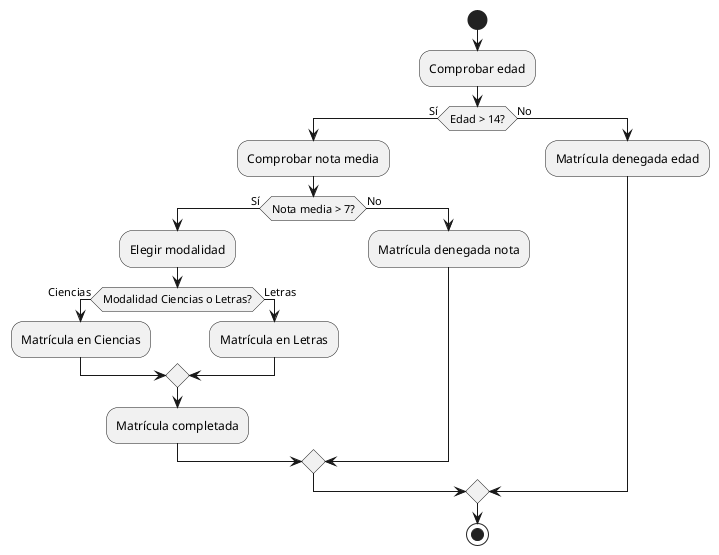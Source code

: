 @startuml

start

:Comprobar edad;
if (Edad > 14?) then (Sí)
    :Comprobar nota media;
    if (Nota media > 7?) then (Sí)
        :Elegir modalidad;
        if (Modalidad Ciencias o Letras?) then (Ciencias)
            :Matrícula en Ciencias;
        else (Letras)
            :Matrícula en Letras;
        endif
        :Matrícula completada;
    else (No)
        :Matrícula denegada nota;
    endif
else (No)
    :Matrícula denegada edad;
endif

stop
@enduml
